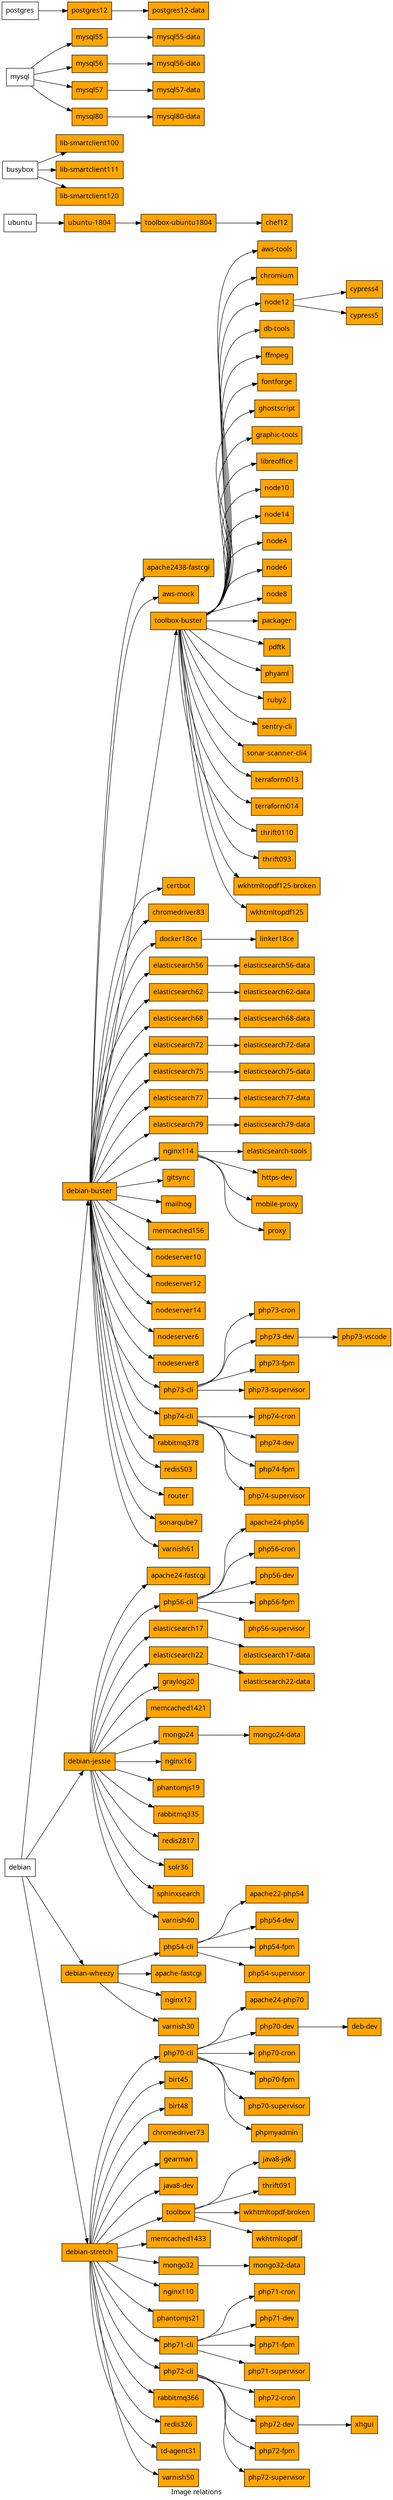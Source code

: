 
digraph G {
    label="Image relations";
    graph [fontname=sans];
    node [style=filled shape=box fontname=sans fillcolor=white];
    rankdir="LR";
	
    "nfqlt/apache22-php54" [fillcolor=orange label="apache22-php54"];
    "nfqlt/php54-cli"->"nfqlt/apache22-php54";
    "nfqlt/apache2438-fastcgi" [fillcolor=orange label="apache2438-fastcgi"];
    "nfqlt/debian-buster"->"nfqlt/apache2438-fastcgi";
    "nfqlt/apache24-fastcgi" [fillcolor=orange label="apache24-fastcgi"];
    "nfqlt/debian-jessie"->"nfqlt/apache24-fastcgi";
    "nfqlt/apache24-php56" [fillcolor=orange label="apache24-php56"];
    "nfqlt/php56-cli"->"nfqlt/apache24-php56";
    "nfqlt/apache24-php70" [fillcolor=orange label="apache24-php70"];
    "nfqlt/php70-cli"->"nfqlt/apache24-php70";
    "nfqlt/apache-fastcgi" [fillcolor=orange label="apache-fastcgi"];
    "nfqlt/debian-wheezy"->"nfqlt/apache-fastcgi";
    "nfqlt/aws-mock" [fillcolor=orange label="aws-mock"];
    "nfqlt/debian-buster"->"nfqlt/aws-mock";
    "nfqlt/aws-tools" [fillcolor=orange label="aws-tools"];
    "nfqlt/toolbox-buster"->"nfqlt/aws-tools";
    "nfqlt/birt45" [fillcolor=orange label="birt45"];
    "nfqlt/debian-stretch"->"nfqlt/birt45";
    "nfqlt/birt48" [fillcolor=orange label="birt48"];
    "nfqlt/debian-stretch"->"nfqlt/birt48";
    "nfqlt/certbot" [fillcolor=orange label="certbot"];
    "nfqlt/debian-buster"->"nfqlt/certbot";
    "nfqlt/chef12" [fillcolor=orange label="chef12"];
    "nfqlt/toolbox-ubuntu1804"->"nfqlt/chef12";
    "nfqlt/chromedriver73" [fillcolor=orange label="chromedriver73"];
    "nfqlt/debian-stretch"->"nfqlt/chromedriver73";
    "nfqlt/chromedriver83" [fillcolor=orange label="chromedriver83"];
    "nfqlt/debian-buster"->"nfqlt/chromedriver83";
    "nfqlt/chromium" [fillcolor=orange label="chromium"];
    "nfqlt/toolbox-buster"->"nfqlt/chromium";
    "nfqlt/cypress4" [fillcolor=orange label="cypress4"];
    "nfqlt/node12"->"nfqlt/cypress4";
    "nfqlt/cypress5" [fillcolor=orange label="cypress5"];
    "nfqlt/node12"->"nfqlt/cypress5";
    "nfqlt/db-tools" [fillcolor=orange label="db-tools"];
    "nfqlt/toolbox-buster"->"nfqlt/db-tools";
    "nfqlt/deb-dev" [fillcolor=orange label="deb-dev"];
    "nfqlt/php70-dev"->"nfqlt/deb-dev";
    "nfqlt/debian-buster" [fillcolor=orange label="debian-buster"];
    "debian"->"nfqlt/debian-buster";
    "nfqlt/debian-jessie" [fillcolor=orange label="debian-jessie"];
    "debian"->"nfqlt/debian-jessie";
    "nfqlt/debian-stretch" [fillcolor=orange label="debian-stretch"];
    "debian"->"nfqlt/debian-stretch";
    "nfqlt/debian-wheezy" [fillcolor=orange label="debian-wheezy"];
    "debian"->"nfqlt/debian-wheezy";
    "nfqlt/docker18ce" [fillcolor=orange label="docker18ce"];
    "nfqlt/debian-buster"->"nfqlt/docker18ce";
    "nfqlt/elasticsearch17-data" [fillcolor=orange label="elasticsearch17-data"];
    "nfqlt/elasticsearch17"->"nfqlt/elasticsearch17-data";
    "nfqlt/elasticsearch17" [fillcolor=orange label="elasticsearch17"];
    "nfqlt/debian-jessie"->"nfqlt/elasticsearch17";
    "nfqlt/elasticsearch22-data" [fillcolor=orange label="elasticsearch22-data"];
    "nfqlt/elasticsearch22"->"nfqlt/elasticsearch22-data";
    "nfqlt/elasticsearch22" [fillcolor=orange label="elasticsearch22"];
    "nfqlt/debian-jessie"->"nfqlt/elasticsearch22";
    "nfqlt/elasticsearch56-data" [fillcolor=orange label="elasticsearch56-data"];
    "nfqlt/elasticsearch56"->"nfqlt/elasticsearch56-data";
    "nfqlt/elasticsearch56" [fillcolor=orange label="elasticsearch56"];
    "nfqlt/debian-buster"->"nfqlt/elasticsearch56";
    "nfqlt/elasticsearch62-data" [fillcolor=orange label="elasticsearch62-data"];
    "nfqlt/elasticsearch62"->"nfqlt/elasticsearch62-data";
    "nfqlt/elasticsearch62" [fillcolor=orange label="elasticsearch62"];
    "nfqlt/debian-buster"->"nfqlt/elasticsearch62";
    "nfqlt/elasticsearch68-data" [fillcolor=orange label="elasticsearch68-data"];
    "nfqlt/elasticsearch68"->"nfqlt/elasticsearch68-data";
    "nfqlt/elasticsearch68" [fillcolor=orange label="elasticsearch68"];
    "nfqlt/debian-buster"->"nfqlt/elasticsearch68";
    "nfqlt/elasticsearch72-data" [fillcolor=orange label="elasticsearch72-data"];
    "nfqlt/elasticsearch72"->"nfqlt/elasticsearch72-data";
    "nfqlt/elasticsearch72" [fillcolor=orange label="elasticsearch72"];
    "nfqlt/debian-buster"->"nfqlt/elasticsearch72";
    "nfqlt/elasticsearch75-data" [fillcolor=orange label="elasticsearch75-data"];
    "nfqlt/elasticsearch75"->"nfqlt/elasticsearch75-data";
    "nfqlt/elasticsearch75" [fillcolor=orange label="elasticsearch75"];
    "nfqlt/debian-buster"->"nfqlt/elasticsearch75";
    "nfqlt/elasticsearch77-data" [fillcolor=orange label="elasticsearch77-data"];
    "nfqlt/elasticsearch77"->"nfqlt/elasticsearch77-data";
    "nfqlt/elasticsearch77" [fillcolor=orange label="elasticsearch77"];
    "nfqlt/debian-buster"->"nfqlt/elasticsearch77";
    "nfqlt/elasticsearch79-data" [fillcolor=orange label="elasticsearch79-data"];
    "nfqlt/elasticsearch79"->"nfqlt/elasticsearch79-data";
    "nfqlt/elasticsearch79" [fillcolor=orange label="elasticsearch79"];
    "nfqlt/debian-buster"->"nfqlt/elasticsearch79";
    "nfqlt/elasticsearch-tools" [fillcolor=orange label="elasticsearch-tools"];
    "nfqlt/nginx114"->"nfqlt/elasticsearch-tools";
    "nfqlt/ffmpeg" [fillcolor=orange label="ffmpeg"];
    "nfqlt/toolbox-buster"->"nfqlt/ffmpeg";
    "nfqlt/fontforge" [fillcolor=orange label="fontforge"];
    "nfqlt/toolbox-buster"->"nfqlt/fontforge";
    "nfqlt/gearman" [fillcolor=orange label="gearman"];
    "nfqlt/debian-stretch"->"nfqlt/gearman";
    "nfqlt/ghostscript" [fillcolor=orange label="ghostscript"];
    "nfqlt/toolbox-buster"->"nfqlt/ghostscript";
    "nfqlt/gitsync" [fillcolor=orange label="gitsync"];
    "nfqlt/debian-buster"->"nfqlt/gitsync";
    "nfqlt/graphic-tools" [fillcolor=orange label="graphic-tools"];
    "nfqlt/toolbox-buster"->"nfqlt/graphic-tools";
    "nfqlt/graylog20" [fillcolor=orange label="graylog20"];
    "nfqlt/debian-jessie"->"nfqlt/graylog20";
    "nfqlt/https-dev" [fillcolor=orange label="https-dev"];
    "nfqlt/nginx114"->"nfqlt/https-dev";
    "nfqlt/java8-dev" [fillcolor=orange label="java8-dev"];
    "nfqlt/debian-stretch"->"nfqlt/java8-dev";
    "nfqlt/java8-jdk" [fillcolor=orange label="java8-jdk"];
    "nfqlt/toolbox"->"nfqlt/java8-jdk";
    "nfqlt/libreoffice" [fillcolor=orange label="libreoffice"];
    "nfqlt/toolbox-buster"->"nfqlt/libreoffice";
    "nfqlt/lib-smartclient100" [fillcolor=orange label="lib-smartclient100"];
    "busybox"->"nfqlt/lib-smartclient100";
    "nfqlt/lib-smartclient111" [fillcolor=orange label="lib-smartclient111"];
    "busybox"->"nfqlt/lib-smartclient111";
    "nfqlt/lib-smartclient120" [fillcolor=orange label="lib-smartclient120"];
    "busybox"->"nfqlt/lib-smartclient120";
    "nfqlt/linker18ce" [fillcolor=orange label="linker18ce"];
    "nfqlt/docker18ce"->"nfqlt/linker18ce";
    "nfqlt/mailhog" [fillcolor=orange label="mailhog"];
    "nfqlt/debian-buster"->"nfqlt/mailhog";
    "nfqlt/memcached1421" [fillcolor=orange label="memcached1421"];
    "nfqlt/debian-jessie"->"nfqlt/memcached1421";
    "nfqlt/memcached1433" [fillcolor=orange label="memcached1433"];
    "nfqlt/debian-stretch"->"nfqlt/memcached1433";
    "nfqlt/memcached156" [fillcolor=orange label="memcached156"];
    "nfqlt/debian-buster"->"nfqlt/memcached156";
    "nfqlt/mobile-proxy" [fillcolor=orange label="mobile-proxy"];
    "nfqlt/nginx114"->"nfqlt/mobile-proxy";
    "nfqlt/mongo24-data" [fillcolor=orange label="mongo24-data"];
    "nfqlt/mongo24"->"nfqlt/mongo24-data";
    "nfqlt/mongo24" [fillcolor=orange label="mongo24"];
    "nfqlt/debian-jessie"->"nfqlt/mongo24";
    "nfqlt/mongo32-data" [fillcolor=orange label="mongo32-data"];
    "nfqlt/mongo32"->"nfqlt/mongo32-data";
    "nfqlt/mongo32" [fillcolor=orange label="mongo32"];
    "nfqlt/debian-stretch"->"nfqlt/mongo32";
    "nfqlt/mysql55-data" [fillcolor=orange label="mysql55-data"];
    "nfqlt/mysql55"->"nfqlt/mysql55-data";
    "nfqlt/mysql55" [fillcolor=orange label="mysql55"];
    "mysql"->"nfqlt/mysql55";
    "nfqlt/mysql56-data" [fillcolor=orange label="mysql56-data"];
    "nfqlt/mysql56"->"nfqlt/mysql56-data";
    "nfqlt/mysql56" [fillcolor=orange label="mysql56"];
    "mysql"->"nfqlt/mysql56";
    "nfqlt/mysql57-data" [fillcolor=orange label="mysql57-data"];
    "nfqlt/mysql57"->"nfqlt/mysql57-data";
    "nfqlt/mysql57" [fillcolor=orange label="mysql57"];
    "mysql"->"nfqlt/mysql57";
    "nfqlt/mysql80-data" [fillcolor=orange label="mysql80-data"];
    "nfqlt/mysql80"->"nfqlt/mysql80-data";
    "nfqlt/mysql80" [fillcolor=orange label="mysql80"];
    "mysql"->"nfqlt/mysql80";
    "nfqlt/nginx110" [fillcolor=orange label="nginx110"];
    "nfqlt/debian-stretch"->"nfqlt/nginx110";
    "nfqlt/nginx114" [fillcolor=orange label="nginx114"];
    "nfqlt/debian-buster"->"nfqlt/nginx114";
    "nfqlt/nginx12" [fillcolor=orange label="nginx12"];
    "nfqlt/debian-wheezy"->"nfqlt/nginx12";
    "nfqlt/nginx16" [fillcolor=orange label="nginx16"];
    "nfqlt/debian-jessie"->"nfqlt/nginx16";
    "nfqlt/node10" [fillcolor=orange label="node10"];
    "nfqlt/toolbox-buster"->"nfqlt/node10";
    "nfqlt/node12" [fillcolor=orange label="node12"];
    "nfqlt/toolbox-buster"->"nfqlt/node12";
    "nfqlt/node14" [fillcolor=orange label="node14"];
    "nfqlt/toolbox-buster"->"nfqlt/node14";
    "nfqlt/node4" [fillcolor=orange label="node4"];
    "nfqlt/toolbox-buster"->"nfqlt/node4";
    "nfqlt/node6" [fillcolor=orange label="node6"];
    "nfqlt/toolbox-buster"->"nfqlt/node6";
    "nfqlt/node8" [fillcolor=orange label="node8"];
    "nfqlt/toolbox-buster"->"nfqlt/node8";
    "nfqlt/nodeserver10" [fillcolor=orange label="nodeserver10"];
    "nfqlt/debian-buster"->"nfqlt/nodeserver10";
    "nfqlt/nodeserver12" [fillcolor=orange label="nodeserver12"];
    "nfqlt/debian-buster"->"nfqlt/nodeserver12";
    "nfqlt/nodeserver14" [fillcolor=orange label="nodeserver14"];
    "nfqlt/debian-buster"->"nfqlt/nodeserver14";
    "nfqlt/nodeserver6" [fillcolor=orange label="nodeserver6"];
    "nfqlt/debian-buster"->"nfqlt/nodeserver6";
    "nfqlt/nodeserver8" [fillcolor=orange label="nodeserver8"];
    "nfqlt/debian-buster"->"nfqlt/nodeserver8";
    "nfqlt/packager" [fillcolor=orange label="packager"];
    "nfqlt/toolbox-buster"->"nfqlt/packager";
    "nfqlt/pdftk" [fillcolor=orange label="pdftk"];
    "nfqlt/toolbox-buster"->"nfqlt/pdftk";
    "nfqlt/phantomjs19" [fillcolor=orange label="phantomjs19"];
    "nfqlt/debian-jessie"->"nfqlt/phantomjs19";
    "nfqlt/phantomjs21" [fillcolor=orange label="phantomjs21"];
    "nfqlt/debian-stretch"->"nfqlt/phantomjs21";
    "nfqlt/php54-cli" [fillcolor=orange label="php54-cli"];
    "nfqlt/debian-wheezy"->"nfqlt/php54-cli";
    "nfqlt/php54-dev" [fillcolor=orange label="php54-dev"];
    "nfqlt/php54-cli"->"nfqlt/php54-dev";
    "nfqlt/php54-fpm" [fillcolor=orange label="php54-fpm"];
    "nfqlt/php54-cli"->"nfqlt/php54-fpm";
    "nfqlt/php54-supervisor" [fillcolor=orange label="php54-supervisor"];
    "nfqlt/php54-cli"->"nfqlt/php54-supervisor";
    "nfqlt/php56-cli" [fillcolor=orange label="php56-cli"];
    "nfqlt/debian-jessie"->"nfqlt/php56-cli";
    "nfqlt/php56-cron" [fillcolor=orange label="php56-cron"];
    "nfqlt/php56-cli"->"nfqlt/php56-cron";
    "nfqlt/php56-dev" [fillcolor=orange label="php56-dev"];
    "nfqlt/php56-cli"->"nfqlt/php56-dev";
    "nfqlt/php56-fpm" [fillcolor=orange label="php56-fpm"];
    "nfqlt/php56-cli"->"nfqlt/php56-fpm";
    "nfqlt/php56-supervisor" [fillcolor=orange label="php56-supervisor"];
    "nfqlt/php56-cli"->"nfqlt/php56-supervisor";
    "nfqlt/php70-cli" [fillcolor=orange label="php70-cli"];
    "nfqlt/debian-stretch"->"nfqlt/php70-cli";
    "nfqlt/php70-cron" [fillcolor=orange label="php70-cron"];
    "nfqlt/php70-cli"->"nfqlt/php70-cron";
    "nfqlt/php70-dev" [fillcolor=orange label="php70-dev"];
    "nfqlt/php70-cli"->"nfqlt/php70-dev";
    "nfqlt/php70-fpm" [fillcolor=orange label="php70-fpm"];
    "nfqlt/php70-cli"->"nfqlt/php70-fpm";
    "nfqlt/php70-supervisor" [fillcolor=orange label="php70-supervisor"];
    "nfqlt/php70-cli"->"nfqlt/php70-supervisor";
    "nfqlt/php71-cli" [fillcolor=orange label="php71-cli"];
    "nfqlt/debian-stretch"->"nfqlt/php71-cli";
    "nfqlt/php71-cron" [fillcolor=orange label="php71-cron"];
    "nfqlt/php71-cli"->"nfqlt/php71-cron";
    "nfqlt/php71-dev" [fillcolor=orange label="php71-dev"];
    "nfqlt/php71-cli"->"nfqlt/php71-dev";
    "nfqlt/php71-fpm" [fillcolor=orange label="php71-fpm"];
    "nfqlt/php71-cli"->"nfqlt/php71-fpm";
    "nfqlt/php71-supervisor" [fillcolor=orange label="php71-supervisor"];
    "nfqlt/php71-cli"->"nfqlt/php71-supervisor";
    "nfqlt/php72-cli" [fillcolor=orange label="php72-cli"];
    "nfqlt/debian-stretch"->"nfqlt/php72-cli";
    "nfqlt/php72-cron" [fillcolor=orange label="php72-cron"];
    "nfqlt/php72-cli"->"nfqlt/php72-cron";
    "nfqlt/php72-dev" [fillcolor=orange label="php72-dev"];
    "nfqlt/php72-cli"->"nfqlt/php72-dev";
    "nfqlt/php72-fpm" [fillcolor=orange label="php72-fpm"];
    "nfqlt/php72-cli"->"nfqlt/php72-fpm";
    "nfqlt/php72-supervisor" [fillcolor=orange label="php72-supervisor"];
    "nfqlt/php72-cli"->"nfqlt/php72-supervisor";
    "nfqlt/php73-cli" [fillcolor=orange label="php73-cli"];
    "nfqlt/debian-buster"->"nfqlt/php73-cli";
    "nfqlt/php73-cron" [fillcolor=orange label="php73-cron"];
    "nfqlt/php73-cli"->"nfqlt/php73-cron";
    "nfqlt/php73-dev" [fillcolor=orange label="php73-dev"];
    "nfqlt/php73-cli"->"nfqlt/php73-dev";
    "nfqlt/php73-fpm" [fillcolor=orange label="php73-fpm"];
    "nfqlt/php73-cli"->"nfqlt/php73-fpm";
    "nfqlt/php73-supervisor" [fillcolor=orange label="php73-supervisor"];
    "nfqlt/php73-cli"->"nfqlt/php73-supervisor";
    "nfqlt/php73-vscode" [fillcolor=orange label="php73-vscode"];
    "nfqlt/php73-dev"->"nfqlt/php73-vscode";
    "nfqlt/php74-cli" [fillcolor=orange label="php74-cli"];
    "nfqlt/debian-buster"->"nfqlt/php74-cli";
    "nfqlt/php74-cron" [fillcolor=orange label="php74-cron"];
    "nfqlt/php74-cli"->"nfqlt/php74-cron";
    "nfqlt/php74-dev" [fillcolor=orange label="php74-dev"];
    "nfqlt/php74-cli"->"nfqlt/php74-dev";
    "nfqlt/php74-fpm" [fillcolor=orange label="php74-fpm"];
    "nfqlt/php74-cli"->"nfqlt/php74-fpm";
    "nfqlt/php74-supervisor" [fillcolor=orange label="php74-supervisor"];
    "nfqlt/php74-cli"->"nfqlt/php74-supervisor";
    "nfqlt/phpmyadmin" [fillcolor=orange label="phpmyadmin"];
    "nfqlt/php70-cli"->"nfqlt/phpmyadmin";
    "nfqlt/phyaml" [fillcolor=orange label="phyaml"];
    "nfqlt/toolbox-buster"->"nfqlt/phyaml";
    "nfqlt/postgres12-data" [fillcolor=orange label="postgres12-data"];
    "nfqlt/postgres12"->"nfqlt/postgres12-data";
    "nfqlt/postgres12" [fillcolor=orange label="postgres12"];
    "postgres"->"nfqlt/postgres12";
    "nfqlt/proxy" [fillcolor=orange label="proxy"];
    "nfqlt/nginx114"->"nfqlt/proxy";
    "nfqlt/rabbitmq335" [fillcolor=orange label="rabbitmq335"];
    "nfqlt/debian-jessie"->"nfqlt/rabbitmq335";
    "nfqlt/rabbitmq366" [fillcolor=orange label="rabbitmq366"];
    "nfqlt/debian-stretch"->"nfqlt/rabbitmq366";
    "nfqlt/rabbitmq378" [fillcolor=orange label="rabbitmq378"];
    "nfqlt/debian-buster"->"nfqlt/rabbitmq378";
    "nfqlt/redis2817" [fillcolor=orange label="redis2817"];
    "nfqlt/debian-jessie"->"nfqlt/redis2817";
    "nfqlt/redis326" [fillcolor=orange label="redis326"];
    "nfqlt/debian-stretch"->"nfqlt/redis326";
    "nfqlt/redis503" [fillcolor=orange label="redis503"];
    "nfqlt/debian-buster"->"nfqlt/redis503";
    "nfqlt/router" [fillcolor=orange label="router"];
    "nfqlt/debian-buster"->"nfqlt/router";
    "nfqlt/ruby2" [fillcolor=orange label="ruby2"];
    "nfqlt/toolbox-buster"->"nfqlt/ruby2";
    "nfqlt/sentry-cli" [fillcolor=orange label="sentry-cli"];
    "nfqlt/toolbox-buster"->"nfqlt/sentry-cli";
    "nfqlt/solr36" [fillcolor=orange label="solr36"];
    "nfqlt/debian-jessie"->"nfqlt/solr36";
    "nfqlt/sonarqube7" [fillcolor=orange label="sonarqube7"];
    "nfqlt/debian-buster"->"nfqlt/sonarqube7";
    "nfqlt/sonar-scanner-cli4" [fillcolor=orange label="sonar-scanner-cli4"];
    "nfqlt/toolbox-buster"->"nfqlt/sonar-scanner-cli4";
    "nfqlt/sphinxsearch" [fillcolor=orange label="sphinxsearch"];
    "nfqlt/debian-jessie"->"nfqlt/sphinxsearch";
    "nfqlt/td-agent31" [fillcolor=orange label="td-agent31"];
    "nfqlt/debian-stretch"->"nfqlt/td-agent31";
    "nfqlt/terraform013" [fillcolor=orange label="terraform013"];
    "nfqlt/toolbox-buster"->"nfqlt/terraform013";
    "nfqlt/terraform014" [fillcolor=orange label="terraform014"];
    "nfqlt/toolbox-buster"->"nfqlt/terraform014";
    "nfqlt/thrift0110" [fillcolor=orange label="thrift0110"];
    "nfqlt/toolbox-buster"->"nfqlt/thrift0110";
    "nfqlt/thrift091" [fillcolor=orange label="thrift091"];
    "nfqlt/toolbox"->"nfqlt/thrift091";
    "nfqlt/thrift093" [fillcolor=orange label="thrift093"];
    "nfqlt/toolbox-buster"->"nfqlt/thrift093";
    "nfqlt/toolbox-buster" [fillcolor=orange label="toolbox-buster"];
    "nfqlt/debian-buster"->"nfqlt/toolbox-buster";
    "nfqlt/toolbox" [fillcolor=orange label="toolbox"];
    "nfqlt/debian-stretch"->"nfqlt/toolbox";
    "nfqlt/toolbox-ubuntu1804" [fillcolor=orange label="toolbox-ubuntu1804"];
    "nfqlt/ubuntu-1804"->"nfqlt/toolbox-ubuntu1804";
    "nfqlt/ubuntu-1804" [fillcolor=orange label="ubuntu-1804"];
    "ubuntu"->"nfqlt/ubuntu-1804";
    "nfqlt/varnish30" [fillcolor=orange label="varnish30"];
    "nfqlt/debian-wheezy"->"nfqlt/varnish30";
    "nfqlt/varnish40" [fillcolor=orange label="varnish40"];
    "nfqlt/debian-jessie"->"nfqlt/varnish40";
    "nfqlt/varnish50" [fillcolor=orange label="varnish50"];
    "nfqlt/debian-stretch"->"nfqlt/varnish50";
    "nfqlt/varnish61" [fillcolor=orange label="varnish61"];
    "nfqlt/debian-buster"->"nfqlt/varnish61";
    "nfqlt/wkhtmltopdf125-broken" [fillcolor=orange label="wkhtmltopdf125-broken"];
    "nfqlt/toolbox-buster"->"nfqlt/wkhtmltopdf125-broken";
    "nfqlt/wkhtmltopdf125" [fillcolor=orange label="wkhtmltopdf125"];
    "nfqlt/toolbox-buster"->"nfqlt/wkhtmltopdf125";
    "nfqlt/wkhtmltopdf-broken" [fillcolor=orange label="wkhtmltopdf-broken"];
    "nfqlt/toolbox"->"nfqlt/wkhtmltopdf-broken";
    "nfqlt/wkhtmltopdf" [fillcolor=orange label="wkhtmltopdf"];
    "nfqlt/toolbox"->"nfqlt/wkhtmltopdf";
    "nfqlt/xhgui" [fillcolor=orange label="xhgui"];
    "nfqlt/php72-dev"->"nfqlt/xhgui";
}

